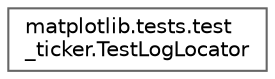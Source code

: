 digraph "Graphical Class Hierarchy"
{
 // LATEX_PDF_SIZE
  bgcolor="transparent";
  edge [fontname=Helvetica,fontsize=10,labelfontname=Helvetica,labelfontsize=10];
  node [fontname=Helvetica,fontsize=10,shape=box,height=0.2,width=0.4];
  rankdir="LR";
  Node0 [id="Node000000",label="matplotlib.tests.test\l_ticker.TestLogLocator",height=0.2,width=0.4,color="grey40", fillcolor="white", style="filled",URL="$db/db8/classmatplotlib_1_1tests_1_1test__ticker_1_1TestLogLocator.html",tooltip=" "];
}
